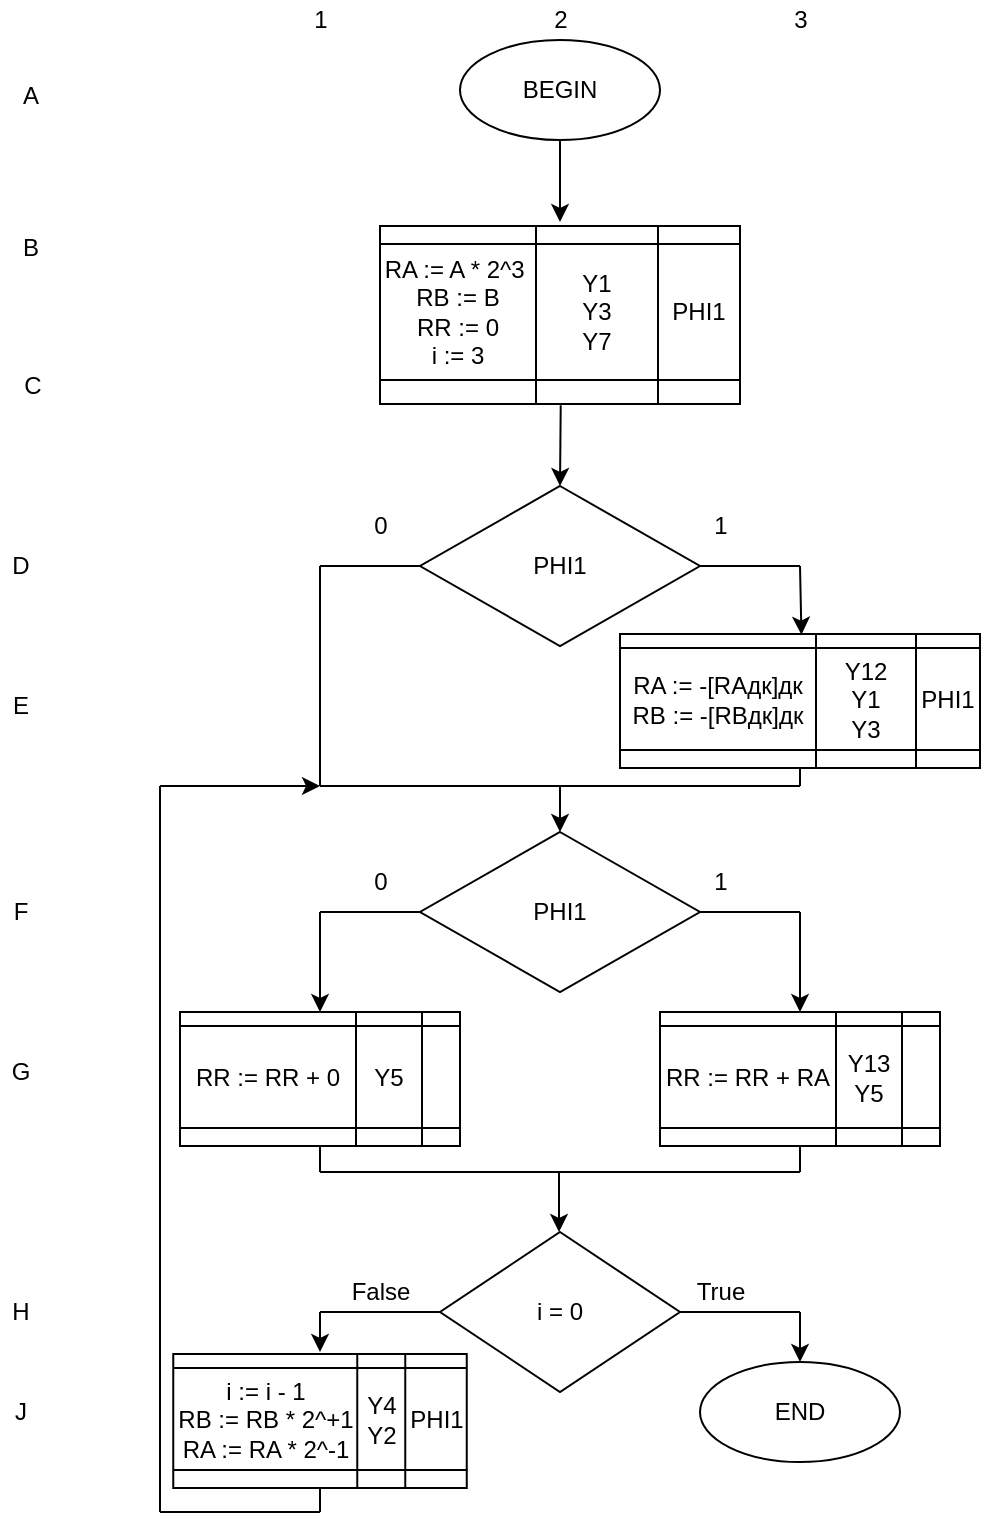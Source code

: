 <mxfile version="16.5.6" type="github">
  <diagram id="ez6Pmv2kusKLnf8vKSny" name="Page-1">
    <mxGraphModel dx="1234" dy="868" grid="0" gridSize="10" guides="1" tooltips="1" connect="1" arrows="1" fold="1" page="0" pageScale="1" pageWidth="827" pageHeight="1169" math="0" shadow="0">
      <root>
        <mxCell id="0" />
        <mxCell id="1" parent="0" />
        <mxCell id="bsMHO7k-jK4RVr3ezQjx-1" value="BEGIN" style="ellipse;whiteSpace=wrap;html=1;" parent="1" vertex="1">
          <mxGeometry x="340" y="-146" width="100" height="50" as="geometry" />
        </mxCell>
        <mxCell id="bsMHO7k-jK4RVr3ezQjx-4" value="" style="endArrow=classic;html=1;rounded=0;" parent="1" source="bsMHO7k-jK4RVr3ezQjx-1" edge="1">
          <mxGeometry width="50" height="50" relative="1" as="geometry">
            <mxPoint x="400" y="124" as="sourcePoint" />
            <mxPoint x="390" y="-55" as="targetPoint" />
          </mxGeometry>
        </mxCell>
        <mxCell id="bsMHO7k-jK4RVr3ezQjx-8" value="" style="endArrow=none;html=1;rounded=0;entryX=1;entryY=0.5;entryDx=0;entryDy=0;" parent="1" target="bsMHO7k-jK4RVr3ezQjx-62" edge="1">
          <mxGeometry width="50" height="50" relative="1" as="geometry">
            <mxPoint x="510" y="117" as="sourcePoint" />
            <mxPoint x="440" y="-33" as="targetPoint" />
          </mxGeometry>
        </mxCell>
        <mxCell id="bsMHO7k-jK4RVr3ezQjx-9" value="" style="endArrow=none;html=1;rounded=0;exitX=0;exitY=0.5;exitDx=0;exitDy=0;" parent="1" source="bsMHO7k-jK4RVr3ezQjx-62" edge="1">
          <mxGeometry width="50" height="50" relative="1" as="geometry">
            <mxPoint x="390" y="17" as="sourcePoint" />
            <mxPoint x="270" y="117" as="targetPoint" />
          </mxGeometry>
        </mxCell>
        <mxCell id="bsMHO7k-jK4RVr3ezQjx-14" value="" style="endArrow=none;html=1;rounded=0;" parent="1" edge="1">
          <mxGeometry width="50" height="50" relative="1" as="geometry">
            <mxPoint x="270" y="227" as="sourcePoint" />
            <mxPoint x="390" y="227" as="targetPoint" />
          </mxGeometry>
        </mxCell>
        <mxCell id="bsMHO7k-jK4RVr3ezQjx-15" value="" style="endArrow=classic;html=1;rounded=0;entryX=0.5;entryY=0;entryDx=0;entryDy=0;" parent="1" target="bsMHO7k-jK4RVr3ezQjx-21" edge="1">
          <mxGeometry width="50" height="50" relative="1" as="geometry">
            <mxPoint x="390" y="227" as="sourcePoint" />
            <mxPoint x="390" y="247" as="targetPoint" />
          </mxGeometry>
        </mxCell>
        <mxCell id="bsMHO7k-jK4RVr3ezQjx-16" value="" style="endArrow=none;html=1;rounded=0;entryX=0.5;entryY=1;entryDx=0;entryDy=0;" parent="1" edge="1">
          <mxGeometry width="50" height="50" relative="1" as="geometry">
            <mxPoint x="510" y="227" as="sourcePoint" />
            <mxPoint x="510" y="217" as="targetPoint" />
          </mxGeometry>
        </mxCell>
        <mxCell id="bsMHO7k-jK4RVr3ezQjx-17" value="" style="endArrow=none;html=1;rounded=0;" parent="1" edge="1">
          <mxGeometry width="50" height="50" relative="1" as="geometry">
            <mxPoint x="390" y="227" as="sourcePoint" />
            <mxPoint x="510" y="227" as="targetPoint" />
          </mxGeometry>
        </mxCell>
        <mxCell id="bsMHO7k-jK4RVr3ezQjx-18" value="0" style="text;html=1;align=center;verticalAlign=middle;resizable=0;points=[];autosize=1;strokeColor=none;fillColor=none;" parent="1" vertex="1">
          <mxGeometry x="290" y="87" width="20" height="20" as="geometry" />
        </mxCell>
        <mxCell id="bsMHO7k-jK4RVr3ezQjx-19" value="1" style="text;html=1;align=center;verticalAlign=middle;resizable=0;points=[];autosize=1;strokeColor=none;fillColor=none;strokeWidth=1;" parent="1" vertex="1">
          <mxGeometry x="460" y="87" width="20" height="20" as="geometry" />
        </mxCell>
        <mxCell id="bsMHO7k-jK4RVr3ezQjx-21" value="PHI1" style="rhombus;whiteSpace=wrap;html=1;strokeWidth=1;" parent="1" vertex="1">
          <mxGeometry x="320" y="250" width="140" height="80" as="geometry" />
        </mxCell>
        <mxCell id="bsMHO7k-jK4RVr3ezQjx-24" value="" style="endArrow=none;html=1;rounded=0;exitX=1;exitY=0.5;exitDx=0;exitDy=0;" parent="1" source="bsMHO7k-jK4RVr3ezQjx-21" edge="1">
          <mxGeometry width="50" height="50" relative="1" as="geometry">
            <mxPoint x="400" y="245" as="sourcePoint" />
            <mxPoint x="510" y="290" as="targetPoint" />
          </mxGeometry>
        </mxCell>
        <mxCell id="bsMHO7k-jK4RVr3ezQjx-25" value="" style="endArrow=none;html=1;rounded=0;exitX=0;exitY=0.5;exitDx=0;exitDy=0;" parent="1" source="bsMHO7k-jK4RVr3ezQjx-21" edge="1">
          <mxGeometry width="50" height="50" relative="1" as="geometry">
            <mxPoint x="400" y="245" as="sourcePoint" />
            <mxPoint x="270" y="290" as="targetPoint" />
          </mxGeometry>
        </mxCell>
        <mxCell id="bsMHO7k-jK4RVr3ezQjx-26" value="1" style="text;html=1;align=center;verticalAlign=middle;resizable=0;points=[];autosize=1;strokeColor=none;fillColor=none;strokeWidth=1;" parent="1" vertex="1">
          <mxGeometry x="460" y="265" width="20" height="20" as="geometry" />
        </mxCell>
        <mxCell id="bsMHO7k-jK4RVr3ezQjx-27" value="0" style="text;html=1;align=center;verticalAlign=middle;resizable=0;points=[];autosize=1;strokeColor=none;fillColor=none;" parent="1" vertex="1">
          <mxGeometry x="290" y="265" width="20" height="20" as="geometry" />
        </mxCell>
        <mxCell id="bsMHO7k-jK4RVr3ezQjx-29" value="" style="endArrow=classic;html=1;rounded=0;entryX=0.5;entryY=0;entryDx=0;entryDy=0;" parent="1" edge="1">
          <mxGeometry width="50" height="50" relative="1" as="geometry">
            <mxPoint x="510" y="290" as="sourcePoint" />
            <mxPoint x="510" y="340" as="targetPoint" />
          </mxGeometry>
        </mxCell>
        <mxCell id="bsMHO7k-jK4RVr3ezQjx-32" value="" style="endArrow=classic;html=1;rounded=0;entryX=0.5;entryY=0;entryDx=0;entryDy=0;" parent="1" edge="1">
          <mxGeometry width="50" height="50" relative="1" as="geometry">
            <mxPoint x="270" y="290" as="sourcePoint" />
            <mxPoint x="270" y="340" as="targetPoint" />
          </mxGeometry>
        </mxCell>
        <mxCell id="bsMHO7k-jK4RVr3ezQjx-33" value="" style="endArrow=none;html=1;rounded=0;exitX=0.5;exitY=1;exitDx=0;exitDy=0;" parent="1" edge="1">
          <mxGeometry width="50" height="50" relative="1" as="geometry">
            <mxPoint x="270" y="400" as="sourcePoint" />
            <mxPoint x="270" y="420" as="targetPoint" />
          </mxGeometry>
        </mxCell>
        <mxCell id="bsMHO7k-jK4RVr3ezQjx-34" value="" style="endArrow=none;html=1;rounded=0;exitX=0.5;exitY=1;exitDx=0;exitDy=0;" parent="1" edge="1">
          <mxGeometry width="50" height="50" relative="1" as="geometry">
            <mxPoint x="510" y="400" as="sourcePoint" />
            <mxPoint x="510" y="420" as="targetPoint" />
          </mxGeometry>
        </mxCell>
        <mxCell id="bsMHO7k-jK4RVr3ezQjx-35" value="" style="endArrow=none;html=1;rounded=0;" parent="1" edge="1">
          <mxGeometry width="50" height="50" relative="1" as="geometry">
            <mxPoint x="270" y="420" as="sourcePoint" />
            <mxPoint x="390" y="420" as="targetPoint" />
          </mxGeometry>
        </mxCell>
        <mxCell id="bsMHO7k-jK4RVr3ezQjx-36" value="" style="endArrow=none;html=1;rounded=0;" parent="1" edge="1">
          <mxGeometry width="50" height="50" relative="1" as="geometry">
            <mxPoint x="390" y="420" as="sourcePoint" />
            <mxPoint x="510" y="420" as="targetPoint" />
          </mxGeometry>
        </mxCell>
        <mxCell id="bsMHO7k-jK4RVr3ezQjx-37" value="" style="endArrow=classic;html=1;rounded=0;" parent="1" edge="1">
          <mxGeometry width="50" height="50" relative="1" as="geometry">
            <mxPoint x="389.5" y="420" as="sourcePoint" />
            <mxPoint x="389.5" y="450" as="targetPoint" />
          </mxGeometry>
        </mxCell>
        <mxCell id="bsMHO7k-jK4RVr3ezQjx-38" value="i = 0" style="rhombus;whiteSpace=wrap;html=1;strokeWidth=1;" parent="1" vertex="1">
          <mxGeometry x="330" y="450" width="120" height="80" as="geometry" />
        </mxCell>
        <mxCell id="bsMHO7k-jK4RVr3ezQjx-39" value="" style="endArrow=none;html=1;rounded=0;entryX=1;entryY=0.5;entryDx=0;entryDy=0;" parent="1" target="bsMHO7k-jK4RVr3ezQjx-38" edge="1">
          <mxGeometry width="50" height="50" relative="1" as="geometry">
            <mxPoint x="510" y="490" as="sourcePoint" />
            <mxPoint x="280" y="530" as="targetPoint" />
          </mxGeometry>
        </mxCell>
        <mxCell id="bsMHO7k-jK4RVr3ezQjx-40" value="" style="endArrow=none;html=1;rounded=0;entryX=0;entryY=0.5;entryDx=0;entryDy=0;" parent="1" target="bsMHO7k-jK4RVr3ezQjx-38" edge="1">
          <mxGeometry width="50" height="50" relative="1" as="geometry">
            <mxPoint x="270" y="490" as="sourcePoint" />
            <mxPoint x="440" y="500" as="targetPoint" />
          </mxGeometry>
        </mxCell>
        <mxCell id="bsMHO7k-jK4RVr3ezQjx-41" value="True" style="text;html=1;align=center;verticalAlign=middle;resizable=0;points=[];autosize=1;strokeColor=none;fillColor=none;" parent="1" vertex="1">
          <mxGeometry x="450" y="470" width="40" height="20" as="geometry" />
        </mxCell>
        <mxCell id="bsMHO7k-jK4RVr3ezQjx-42" value="False" style="text;html=1;align=center;verticalAlign=middle;resizable=0;points=[];autosize=1;strokeColor=none;fillColor=none;" parent="1" vertex="1">
          <mxGeometry x="280" y="470" width="40" height="20" as="geometry" />
        </mxCell>
        <mxCell id="bsMHO7k-jK4RVr3ezQjx-43" value="" style="endArrow=classic;html=1;rounded=0;" parent="1" target="bsMHO7k-jK4RVr3ezQjx-44" edge="1">
          <mxGeometry width="50" height="50" relative="1" as="geometry">
            <mxPoint x="510" y="490" as="sourcePoint" />
            <mxPoint x="490" y="550" as="targetPoint" />
          </mxGeometry>
        </mxCell>
        <mxCell id="bsMHO7k-jK4RVr3ezQjx-44" value="END" style="ellipse;whiteSpace=wrap;html=1;strokeWidth=1;" parent="1" vertex="1">
          <mxGeometry x="460" y="515" width="100" height="50" as="geometry" />
        </mxCell>
        <mxCell id="bsMHO7k-jK4RVr3ezQjx-47" value="" style="endArrow=classic;html=1;rounded=0;entryX=0.5;entryY=0;entryDx=0;entryDy=0;" parent="1" edge="1">
          <mxGeometry width="50" height="50" relative="1" as="geometry">
            <mxPoint x="270" y="490" as="sourcePoint" />
            <mxPoint x="270" y="510" as="targetPoint" />
          </mxGeometry>
        </mxCell>
        <mxCell id="bsMHO7k-jK4RVr3ezQjx-48" value="" style="endArrow=none;html=1;rounded=0;exitX=0.5;exitY=1;exitDx=0;exitDy=0;" parent="1" edge="1">
          <mxGeometry width="50" height="50" relative="1" as="geometry">
            <mxPoint x="270" y="570" as="sourcePoint" />
            <mxPoint x="270" y="590" as="targetPoint" />
          </mxGeometry>
        </mxCell>
        <mxCell id="bsMHO7k-jK4RVr3ezQjx-49" value="" style="endArrow=none;html=1;rounded=0;" parent="1" edge="1">
          <mxGeometry width="50" height="50" relative="1" as="geometry">
            <mxPoint x="270" y="590" as="sourcePoint" />
            <mxPoint x="190" y="590" as="targetPoint" />
          </mxGeometry>
        </mxCell>
        <mxCell id="bsMHO7k-jK4RVr3ezQjx-50" value="" style="endArrow=none;html=1;rounded=0;" parent="1" edge="1">
          <mxGeometry width="50" height="50" relative="1" as="geometry">
            <mxPoint x="190" y="590" as="sourcePoint" />
            <mxPoint x="190" y="227" as="targetPoint" />
          </mxGeometry>
        </mxCell>
        <mxCell id="bsMHO7k-jK4RVr3ezQjx-51" value="" style="endArrow=classic;html=1;rounded=0;" parent="1" edge="1">
          <mxGeometry width="50" height="50" relative="1" as="geometry">
            <mxPoint x="190" y="227" as="sourcePoint" />
            <mxPoint x="270" y="227" as="targetPoint" />
          </mxGeometry>
        </mxCell>
        <mxCell id="bsMHO7k-jK4RVr3ezQjx-52" value="1" style="text;html=1;align=center;verticalAlign=middle;resizable=0;points=[];autosize=1;strokeColor=none;fillColor=none;" parent="1" vertex="1">
          <mxGeometry x="260" y="-166" width="20" height="20" as="geometry" />
        </mxCell>
        <mxCell id="bsMHO7k-jK4RVr3ezQjx-53" value="2" style="text;html=1;align=center;verticalAlign=middle;resizable=0;points=[];autosize=1;strokeColor=none;fillColor=none;" parent="1" vertex="1">
          <mxGeometry x="380" y="-166" width="20" height="20" as="geometry" />
        </mxCell>
        <mxCell id="bsMHO7k-jK4RVr3ezQjx-54" value="3" style="text;html=1;align=center;verticalAlign=middle;resizable=0;points=[];autosize=1;strokeColor=none;fillColor=none;" parent="1" vertex="1">
          <mxGeometry x="500" y="-166" width="20" height="20" as="geometry" />
        </mxCell>
        <mxCell id="bsMHO7k-jK4RVr3ezQjx-55" value="A" style="text;html=1;align=center;verticalAlign=middle;resizable=0;points=[];autosize=1;strokeColor=none;fillColor=none;" parent="1" vertex="1">
          <mxGeometry x="115" y="-128" width="20" height="20" as="geometry" />
        </mxCell>
        <mxCell id="bsMHO7k-jK4RVr3ezQjx-56" value="B" style="text;html=1;align=center;verticalAlign=middle;resizable=0;points=[];autosize=1;strokeColor=none;fillColor=none;" parent="1" vertex="1">
          <mxGeometry x="115" y="-52" width="20" height="20" as="geometry" />
        </mxCell>
        <mxCell id="bsMHO7k-jK4RVr3ezQjx-62" value="PHI1" style="rhombus;whiteSpace=wrap;html=1;strokeWidth=1;" parent="1" vertex="1">
          <mxGeometry x="320" y="77" width="140" height="80" as="geometry" />
        </mxCell>
        <mxCell id="bsMHO7k-jK4RVr3ezQjx-64" value="" style="endArrow=none;html=1;rounded=0;" parent="1" edge="1">
          <mxGeometry width="50" height="50" relative="1" as="geometry">
            <mxPoint x="270" y="117" as="sourcePoint" />
            <mxPoint x="270" y="227" as="targetPoint" />
          </mxGeometry>
        </mxCell>
        <mxCell id="bsMHO7k-jK4RVr3ezQjx-65" value="" style="endArrow=classic;html=1;rounded=0;entryX=0.504;entryY=0.048;entryDx=0;entryDy=0;entryPerimeter=0;" parent="1" target="Ww31mLnuFzs7qHQlqa_S-16" edge="1">
          <mxGeometry width="50" height="50" relative="1" as="geometry">
            <mxPoint x="510" y="117" as="sourcePoint" />
            <mxPoint x="510" y="157" as="targetPoint" />
          </mxGeometry>
        </mxCell>
        <mxCell id="bsMHO7k-jK4RVr3ezQjx-66" value="" style="endArrow=classic;html=1;rounded=0;entryX=0.5;entryY=0;entryDx=0;entryDy=0;exitX=0.502;exitY=1.056;exitDx=0;exitDy=0;exitPerimeter=0;" parent="1" source="Ww31mLnuFzs7qHQlqa_S-11" target="bsMHO7k-jK4RVr3ezQjx-62" edge="1">
          <mxGeometry width="50" height="50" relative="1" as="geometry">
            <mxPoint x="390" y="57" as="sourcePoint" />
            <mxPoint x="390" y="101" as="targetPoint" />
          </mxGeometry>
        </mxCell>
        <mxCell id="bsMHO7k-jK4RVr3ezQjx-67" value="D" style="text;html=1;align=center;verticalAlign=middle;resizable=0;points=[];autosize=1;strokeColor=none;fillColor=none;" parent="1" vertex="1">
          <mxGeometry x="110" y="107" width="20" height="20" as="geometry" />
        </mxCell>
        <mxCell id="bsMHO7k-jK4RVr3ezQjx-68" value="E" style="text;html=1;align=center;verticalAlign=middle;resizable=0;points=[];autosize=1;strokeColor=none;fillColor=none;" parent="1" vertex="1">
          <mxGeometry x="110" y="177" width="20" height="20" as="geometry" />
        </mxCell>
        <mxCell id="bsMHO7k-jK4RVr3ezQjx-69" value="F" style="text;html=1;align=center;verticalAlign=middle;resizable=0;points=[];autosize=1;strokeColor=none;fillColor=none;" parent="1" vertex="1">
          <mxGeometry x="110" y="280" width="20" height="20" as="geometry" />
        </mxCell>
        <mxCell id="bsMHO7k-jK4RVr3ezQjx-70" value="G" style="text;html=1;align=center;verticalAlign=middle;resizable=0;points=[];autosize=1;strokeColor=none;fillColor=none;" parent="1" vertex="1">
          <mxGeometry x="110" y="360" width="20" height="20" as="geometry" />
        </mxCell>
        <mxCell id="bsMHO7k-jK4RVr3ezQjx-71" value="H" style="text;html=1;align=center;verticalAlign=middle;resizable=0;points=[];autosize=1;strokeColor=none;fillColor=none;" parent="1" vertex="1">
          <mxGeometry x="110" y="480" width="20" height="20" as="geometry" />
        </mxCell>
        <mxCell id="bsMHO7k-jK4RVr3ezQjx-72" value="J" style="text;html=1;align=center;verticalAlign=middle;resizable=0;points=[];autosize=1;strokeColor=none;fillColor=none;" parent="1" vertex="1">
          <mxGeometry x="110" y="530" width="20" height="20" as="geometry" />
        </mxCell>
        <mxCell id="0i_KQLf-vOwQ2QUWjy_H-2" value="C" style="text;html=1;align=center;verticalAlign=middle;resizable=0;points=[];autosize=1;strokeColor=none;fillColor=none;" parent="1" vertex="1">
          <mxGeometry x="116" y="18" width="19" height="18" as="geometry" />
        </mxCell>
        <mxCell id="Ww31mLnuFzs7qHQlqa_S-2" value="" style="shape=table;html=1;whiteSpace=wrap;startSize=0;container=1;collapsible=0;childLayout=tableLayout;" parent="1" vertex="1">
          <mxGeometry x="300" y="-53" width="180" height="89" as="geometry" />
        </mxCell>
        <mxCell id="Ww31mLnuFzs7qHQlqa_S-3" value="" style="shape=tableRow;horizontal=0;startSize=0;swimlaneHead=0;swimlaneBody=0;top=0;left=0;bottom=0;right=0;collapsible=0;dropTarget=0;fillColor=none;points=[[0,0.5],[1,0.5]];portConstraint=eastwest;" parent="Ww31mLnuFzs7qHQlqa_S-2" vertex="1">
          <mxGeometry width="180" height="9" as="geometry" />
        </mxCell>
        <mxCell id="Ww31mLnuFzs7qHQlqa_S-4" value="" style="shape=partialRectangle;html=1;whiteSpace=wrap;connectable=0;fillColor=none;top=0;left=0;bottom=0;right=0;overflow=hidden;" parent="Ww31mLnuFzs7qHQlqa_S-3" vertex="1">
          <mxGeometry width="78" height="9" as="geometry">
            <mxRectangle width="78" height="9" as="alternateBounds" />
          </mxGeometry>
        </mxCell>
        <mxCell id="Ww31mLnuFzs7qHQlqa_S-5" value="" style="shape=partialRectangle;html=1;whiteSpace=wrap;connectable=0;fillColor=none;top=0;left=0;bottom=0;right=0;overflow=hidden;" parent="Ww31mLnuFzs7qHQlqa_S-3" vertex="1">
          <mxGeometry x="78" width="61" height="9" as="geometry">
            <mxRectangle width="61" height="9" as="alternateBounds" />
          </mxGeometry>
        </mxCell>
        <mxCell id="Ww31mLnuFzs7qHQlqa_S-6" value="" style="shape=partialRectangle;html=1;whiteSpace=wrap;connectable=0;fillColor=none;top=0;left=0;bottom=0;right=0;overflow=hidden;" parent="Ww31mLnuFzs7qHQlqa_S-3" vertex="1">
          <mxGeometry x="139" width="41" height="9" as="geometry">
            <mxRectangle width="41" height="9" as="alternateBounds" />
          </mxGeometry>
        </mxCell>
        <mxCell id="Ww31mLnuFzs7qHQlqa_S-7" value="" style="shape=tableRow;horizontal=0;startSize=0;swimlaneHead=0;swimlaneBody=0;top=0;left=0;bottom=0;right=0;collapsible=0;dropTarget=0;fillColor=none;points=[[0,0.5],[1,0.5]];portConstraint=eastwest;" parent="Ww31mLnuFzs7qHQlqa_S-2" vertex="1">
          <mxGeometry y="9" width="180" height="68" as="geometry" />
        </mxCell>
        <mxCell id="Ww31mLnuFzs7qHQlqa_S-8" value="&lt;span&gt;RA := A * 2^3&amp;nbsp;&lt;/span&gt;&lt;br&gt;&lt;span&gt;RB := B&lt;br&gt;RR := 0&lt;br&gt;i := 3&lt;br&gt;&lt;/span&gt;" style="shape=partialRectangle;html=1;whiteSpace=wrap;connectable=0;fillColor=none;top=0;left=0;bottom=0;right=0;overflow=hidden;" parent="Ww31mLnuFzs7qHQlqa_S-7" vertex="1">
          <mxGeometry width="78" height="68" as="geometry">
            <mxRectangle width="78" height="68" as="alternateBounds" />
          </mxGeometry>
        </mxCell>
        <mxCell id="Ww31mLnuFzs7qHQlqa_S-9" value="Y1&lt;br&gt;Y3&lt;br&gt;Y7" style="shape=partialRectangle;html=1;whiteSpace=wrap;connectable=0;fillColor=none;top=0;left=0;bottom=0;right=0;overflow=hidden;" parent="Ww31mLnuFzs7qHQlqa_S-7" vertex="1">
          <mxGeometry x="78" width="61" height="68" as="geometry">
            <mxRectangle width="61" height="68" as="alternateBounds" />
          </mxGeometry>
        </mxCell>
        <mxCell id="Ww31mLnuFzs7qHQlqa_S-10" value="PHI1" style="shape=partialRectangle;html=1;whiteSpace=wrap;connectable=0;fillColor=none;top=0;left=0;bottom=0;right=0;overflow=hidden;" parent="Ww31mLnuFzs7qHQlqa_S-7" vertex="1">
          <mxGeometry x="139" width="41" height="68" as="geometry">
            <mxRectangle width="41" height="68" as="alternateBounds" />
          </mxGeometry>
        </mxCell>
        <mxCell id="Ww31mLnuFzs7qHQlqa_S-11" value="" style="shape=tableRow;horizontal=0;startSize=0;swimlaneHead=0;swimlaneBody=0;top=0;left=0;bottom=0;right=0;collapsible=0;dropTarget=0;fillColor=none;points=[[0,0.5],[1,0.5]];portConstraint=eastwest;" parent="Ww31mLnuFzs7qHQlqa_S-2" vertex="1">
          <mxGeometry y="77" width="180" height="12" as="geometry" />
        </mxCell>
        <mxCell id="Ww31mLnuFzs7qHQlqa_S-12" value="" style="shape=partialRectangle;html=1;whiteSpace=wrap;connectable=0;fillColor=none;top=0;left=0;bottom=0;right=0;overflow=hidden;" parent="Ww31mLnuFzs7qHQlqa_S-11" vertex="1">
          <mxGeometry width="78" height="12" as="geometry">
            <mxRectangle width="78" height="12" as="alternateBounds" />
          </mxGeometry>
        </mxCell>
        <mxCell id="Ww31mLnuFzs7qHQlqa_S-13" value="" style="shape=partialRectangle;html=1;whiteSpace=wrap;connectable=0;fillColor=none;top=0;left=0;bottom=0;right=0;overflow=hidden;" parent="Ww31mLnuFzs7qHQlqa_S-11" vertex="1">
          <mxGeometry x="78" width="61" height="12" as="geometry">
            <mxRectangle width="61" height="12" as="alternateBounds" />
          </mxGeometry>
        </mxCell>
        <mxCell id="Ww31mLnuFzs7qHQlqa_S-14" value="" style="shape=partialRectangle;html=1;whiteSpace=wrap;connectable=0;fillColor=none;top=0;left=0;bottom=0;right=0;overflow=hidden;pointerEvents=1;" parent="Ww31mLnuFzs7qHQlqa_S-11" vertex="1">
          <mxGeometry x="139" width="41" height="12" as="geometry">
            <mxRectangle width="41" height="12" as="alternateBounds" />
          </mxGeometry>
        </mxCell>
        <mxCell id="Ww31mLnuFzs7qHQlqa_S-15" value="" style="shape=table;html=1;whiteSpace=wrap;startSize=0;container=1;collapsible=0;childLayout=tableLayout;" parent="1" vertex="1">
          <mxGeometry x="420" y="151" width="180" height="67" as="geometry" />
        </mxCell>
        <mxCell id="Ww31mLnuFzs7qHQlqa_S-16" value="" style="shape=tableRow;horizontal=0;startSize=0;swimlaneHead=0;swimlaneBody=0;top=0;left=0;bottom=0;right=0;collapsible=0;dropTarget=0;fillColor=none;points=[[0,0.5],[1,0.5]];portConstraint=eastwest;" parent="Ww31mLnuFzs7qHQlqa_S-15" vertex="1">
          <mxGeometry width="180" height="7" as="geometry" />
        </mxCell>
        <mxCell id="Ww31mLnuFzs7qHQlqa_S-17" value="" style="shape=partialRectangle;html=1;whiteSpace=wrap;connectable=0;fillColor=none;top=0;left=0;bottom=0;right=0;overflow=hidden;" parent="Ww31mLnuFzs7qHQlqa_S-16" vertex="1">
          <mxGeometry width="98" height="7" as="geometry">
            <mxRectangle width="98" height="7" as="alternateBounds" />
          </mxGeometry>
        </mxCell>
        <mxCell id="Ww31mLnuFzs7qHQlqa_S-18" value="" style="shape=partialRectangle;html=1;whiteSpace=wrap;connectable=0;fillColor=none;top=0;left=0;bottom=0;right=0;overflow=hidden;" parent="Ww31mLnuFzs7qHQlqa_S-16" vertex="1">
          <mxGeometry x="98" width="50" height="7" as="geometry">
            <mxRectangle width="50" height="7" as="alternateBounds" />
          </mxGeometry>
        </mxCell>
        <mxCell id="Ww31mLnuFzs7qHQlqa_S-19" value="" style="shape=partialRectangle;html=1;whiteSpace=wrap;connectable=0;fillColor=none;top=0;left=0;bottom=0;right=0;overflow=hidden;" parent="Ww31mLnuFzs7qHQlqa_S-16" vertex="1">
          <mxGeometry x="148" width="32" height="7" as="geometry">
            <mxRectangle width="32" height="7" as="alternateBounds" />
          </mxGeometry>
        </mxCell>
        <mxCell id="Ww31mLnuFzs7qHQlqa_S-20" value="" style="shape=tableRow;horizontal=0;startSize=0;swimlaneHead=0;swimlaneBody=0;top=0;left=0;bottom=0;right=0;collapsible=0;dropTarget=0;fillColor=none;points=[[0,0.5],[1,0.5]];portConstraint=eastwest;" parent="Ww31mLnuFzs7qHQlqa_S-15" vertex="1">
          <mxGeometry y="7" width="180" height="51" as="geometry" />
        </mxCell>
        <mxCell id="Ww31mLnuFzs7qHQlqa_S-21" value="RA := -[RAдк]дк&lt;br&gt;RB := -[RBдк]дк&lt;span&gt;&lt;br&gt;&lt;/span&gt;" style="shape=partialRectangle;html=1;whiteSpace=wrap;connectable=0;fillColor=none;top=0;left=0;bottom=0;right=0;overflow=hidden;" parent="Ww31mLnuFzs7qHQlqa_S-20" vertex="1">
          <mxGeometry width="98" height="51" as="geometry">
            <mxRectangle width="98" height="51" as="alternateBounds" />
          </mxGeometry>
        </mxCell>
        <mxCell id="Ww31mLnuFzs7qHQlqa_S-22" value="Y12&lt;br&gt;Y1&lt;br&gt;Y3" style="shape=partialRectangle;html=1;whiteSpace=wrap;connectable=0;fillColor=none;top=0;left=0;bottom=0;right=0;overflow=hidden;" parent="Ww31mLnuFzs7qHQlqa_S-20" vertex="1">
          <mxGeometry x="98" width="50" height="51" as="geometry">
            <mxRectangle width="50" height="51" as="alternateBounds" />
          </mxGeometry>
        </mxCell>
        <mxCell id="Ww31mLnuFzs7qHQlqa_S-23" value="PHI1" style="shape=partialRectangle;html=1;whiteSpace=wrap;connectable=0;fillColor=none;top=0;left=0;bottom=0;right=0;overflow=hidden;" parent="Ww31mLnuFzs7qHQlqa_S-20" vertex="1">
          <mxGeometry x="148" width="32" height="51" as="geometry">
            <mxRectangle width="32" height="51" as="alternateBounds" />
          </mxGeometry>
        </mxCell>
        <mxCell id="Ww31mLnuFzs7qHQlqa_S-24" value="" style="shape=tableRow;horizontal=0;startSize=0;swimlaneHead=0;swimlaneBody=0;top=0;left=0;bottom=0;right=0;collapsible=0;dropTarget=0;fillColor=none;points=[[0,0.5],[1,0.5]];portConstraint=eastwest;" parent="Ww31mLnuFzs7qHQlqa_S-15" vertex="1">
          <mxGeometry y="58" width="180" height="9" as="geometry" />
        </mxCell>
        <mxCell id="Ww31mLnuFzs7qHQlqa_S-25" value="" style="shape=partialRectangle;html=1;whiteSpace=wrap;connectable=0;fillColor=none;top=0;left=0;bottom=0;right=0;overflow=hidden;" parent="Ww31mLnuFzs7qHQlqa_S-24" vertex="1">
          <mxGeometry width="98" height="9" as="geometry">
            <mxRectangle width="98" height="9" as="alternateBounds" />
          </mxGeometry>
        </mxCell>
        <mxCell id="Ww31mLnuFzs7qHQlqa_S-26" value="" style="shape=partialRectangle;html=1;whiteSpace=wrap;connectable=0;fillColor=none;top=0;left=0;bottom=0;right=0;overflow=hidden;" parent="Ww31mLnuFzs7qHQlqa_S-24" vertex="1">
          <mxGeometry x="98" width="50" height="9" as="geometry">
            <mxRectangle width="50" height="9" as="alternateBounds" />
          </mxGeometry>
        </mxCell>
        <mxCell id="Ww31mLnuFzs7qHQlqa_S-27" value="" style="shape=partialRectangle;html=1;whiteSpace=wrap;connectable=0;fillColor=none;top=0;left=0;bottom=0;right=0;overflow=hidden;pointerEvents=1;" parent="Ww31mLnuFzs7qHQlqa_S-24" vertex="1">
          <mxGeometry x="148" width="32" height="9" as="geometry">
            <mxRectangle width="32" height="9" as="alternateBounds" />
          </mxGeometry>
        </mxCell>
        <mxCell id="Ww31mLnuFzs7qHQlqa_S-28" value="" style="shape=table;html=1;whiteSpace=wrap;startSize=0;container=1;collapsible=0;childLayout=tableLayout;" parent="1" vertex="1">
          <mxGeometry x="440" y="340" width="140" height="67" as="geometry" />
        </mxCell>
        <mxCell id="Ww31mLnuFzs7qHQlqa_S-29" value="" style="shape=tableRow;horizontal=0;startSize=0;swimlaneHead=0;swimlaneBody=0;top=0;left=0;bottom=0;right=0;collapsible=0;dropTarget=0;fillColor=none;points=[[0,0.5],[1,0.5]];portConstraint=eastwest;" parent="Ww31mLnuFzs7qHQlqa_S-28" vertex="1">
          <mxGeometry width="140" height="7" as="geometry" />
        </mxCell>
        <mxCell id="Ww31mLnuFzs7qHQlqa_S-30" value="" style="shape=partialRectangle;html=1;whiteSpace=wrap;connectable=0;fillColor=none;top=0;left=0;bottom=0;right=0;overflow=hidden;" parent="Ww31mLnuFzs7qHQlqa_S-29" vertex="1">
          <mxGeometry width="88" height="7" as="geometry">
            <mxRectangle width="88" height="7" as="alternateBounds" />
          </mxGeometry>
        </mxCell>
        <mxCell id="Ww31mLnuFzs7qHQlqa_S-31" value="" style="shape=partialRectangle;html=1;whiteSpace=wrap;connectable=0;fillColor=none;top=0;left=0;bottom=0;right=0;overflow=hidden;" parent="Ww31mLnuFzs7qHQlqa_S-29" vertex="1">
          <mxGeometry x="88" width="33" height="7" as="geometry">
            <mxRectangle width="33" height="7" as="alternateBounds" />
          </mxGeometry>
        </mxCell>
        <mxCell id="Ww31mLnuFzs7qHQlqa_S-32" value="" style="shape=partialRectangle;html=1;whiteSpace=wrap;connectable=0;fillColor=none;top=0;left=0;bottom=0;right=0;overflow=hidden;" parent="Ww31mLnuFzs7qHQlqa_S-29" vertex="1">
          <mxGeometry x="121" width="19" height="7" as="geometry">
            <mxRectangle width="19" height="7" as="alternateBounds" />
          </mxGeometry>
        </mxCell>
        <mxCell id="Ww31mLnuFzs7qHQlqa_S-33" value="" style="shape=tableRow;horizontal=0;startSize=0;swimlaneHead=0;swimlaneBody=0;top=0;left=0;bottom=0;right=0;collapsible=0;dropTarget=0;fillColor=none;points=[[0,0.5],[1,0.5]];portConstraint=eastwest;" parent="Ww31mLnuFzs7qHQlqa_S-28" vertex="1">
          <mxGeometry y="7" width="140" height="51" as="geometry" />
        </mxCell>
        <mxCell id="Ww31mLnuFzs7qHQlqa_S-34" value="RR := RR + RA&lt;span&gt;&lt;br&gt;&lt;/span&gt;" style="shape=partialRectangle;html=1;whiteSpace=wrap;connectable=0;fillColor=none;top=0;left=0;bottom=0;right=0;overflow=hidden;" parent="Ww31mLnuFzs7qHQlqa_S-33" vertex="1">
          <mxGeometry width="88" height="51" as="geometry">
            <mxRectangle width="88" height="51" as="alternateBounds" />
          </mxGeometry>
        </mxCell>
        <mxCell id="Ww31mLnuFzs7qHQlqa_S-35" value="Y13&lt;br&gt;Y5" style="shape=partialRectangle;html=1;whiteSpace=wrap;connectable=0;fillColor=none;top=0;left=0;bottom=0;right=0;overflow=hidden;" parent="Ww31mLnuFzs7qHQlqa_S-33" vertex="1">
          <mxGeometry x="88" width="33" height="51" as="geometry">
            <mxRectangle width="33" height="51" as="alternateBounds" />
          </mxGeometry>
        </mxCell>
        <mxCell id="Ww31mLnuFzs7qHQlqa_S-36" value="" style="shape=partialRectangle;html=1;whiteSpace=wrap;connectable=0;fillColor=none;top=0;left=0;bottom=0;right=0;overflow=hidden;" parent="Ww31mLnuFzs7qHQlqa_S-33" vertex="1">
          <mxGeometry x="121" width="19" height="51" as="geometry">
            <mxRectangle width="19" height="51" as="alternateBounds" />
          </mxGeometry>
        </mxCell>
        <mxCell id="Ww31mLnuFzs7qHQlqa_S-37" value="" style="shape=tableRow;horizontal=0;startSize=0;swimlaneHead=0;swimlaneBody=0;top=0;left=0;bottom=0;right=0;collapsible=0;dropTarget=0;fillColor=none;points=[[0,0.5],[1,0.5]];portConstraint=eastwest;" parent="Ww31mLnuFzs7qHQlqa_S-28" vertex="1">
          <mxGeometry y="58" width="140" height="9" as="geometry" />
        </mxCell>
        <mxCell id="Ww31mLnuFzs7qHQlqa_S-38" value="" style="shape=partialRectangle;html=1;whiteSpace=wrap;connectable=0;fillColor=none;top=0;left=0;bottom=0;right=0;overflow=hidden;" parent="Ww31mLnuFzs7qHQlqa_S-37" vertex="1">
          <mxGeometry width="88" height="9" as="geometry">
            <mxRectangle width="88" height="9" as="alternateBounds" />
          </mxGeometry>
        </mxCell>
        <mxCell id="Ww31mLnuFzs7qHQlqa_S-39" value="" style="shape=partialRectangle;html=1;whiteSpace=wrap;connectable=0;fillColor=none;top=0;left=0;bottom=0;right=0;overflow=hidden;" parent="Ww31mLnuFzs7qHQlqa_S-37" vertex="1">
          <mxGeometry x="88" width="33" height="9" as="geometry">
            <mxRectangle width="33" height="9" as="alternateBounds" />
          </mxGeometry>
        </mxCell>
        <mxCell id="Ww31mLnuFzs7qHQlqa_S-40" value="" style="shape=partialRectangle;html=1;whiteSpace=wrap;connectable=0;fillColor=none;top=0;left=0;bottom=0;right=0;overflow=hidden;pointerEvents=1;" parent="Ww31mLnuFzs7qHQlqa_S-37" vertex="1">
          <mxGeometry x="121" width="19" height="9" as="geometry">
            <mxRectangle width="19" height="9" as="alternateBounds" />
          </mxGeometry>
        </mxCell>
        <mxCell id="OqcFMhrwLSE0nuiAkA_E-1" value="" style="shape=table;html=1;whiteSpace=wrap;startSize=0;container=1;collapsible=0;childLayout=tableLayout;" vertex="1" parent="1">
          <mxGeometry x="200" y="340" width="140" height="67" as="geometry" />
        </mxCell>
        <mxCell id="OqcFMhrwLSE0nuiAkA_E-2" value="" style="shape=tableRow;horizontal=0;startSize=0;swimlaneHead=0;swimlaneBody=0;top=0;left=0;bottom=0;right=0;collapsible=0;dropTarget=0;fillColor=none;points=[[0,0.5],[1,0.5]];portConstraint=eastwest;" vertex="1" parent="OqcFMhrwLSE0nuiAkA_E-1">
          <mxGeometry width="140" height="7" as="geometry" />
        </mxCell>
        <mxCell id="OqcFMhrwLSE0nuiAkA_E-3" value="" style="shape=partialRectangle;html=1;whiteSpace=wrap;connectable=0;fillColor=none;top=0;left=0;bottom=0;right=0;overflow=hidden;" vertex="1" parent="OqcFMhrwLSE0nuiAkA_E-2">
          <mxGeometry width="88" height="7" as="geometry">
            <mxRectangle width="88" height="7" as="alternateBounds" />
          </mxGeometry>
        </mxCell>
        <mxCell id="OqcFMhrwLSE0nuiAkA_E-4" value="" style="shape=partialRectangle;html=1;whiteSpace=wrap;connectable=0;fillColor=none;top=0;left=0;bottom=0;right=0;overflow=hidden;" vertex="1" parent="OqcFMhrwLSE0nuiAkA_E-2">
          <mxGeometry x="88" width="33" height="7" as="geometry">
            <mxRectangle width="33" height="7" as="alternateBounds" />
          </mxGeometry>
        </mxCell>
        <mxCell id="OqcFMhrwLSE0nuiAkA_E-5" value="" style="shape=partialRectangle;html=1;whiteSpace=wrap;connectable=0;fillColor=none;top=0;left=0;bottom=0;right=0;overflow=hidden;" vertex="1" parent="OqcFMhrwLSE0nuiAkA_E-2">
          <mxGeometry x="121" width="19" height="7" as="geometry">
            <mxRectangle width="19" height="7" as="alternateBounds" />
          </mxGeometry>
        </mxCell>
        <mxCell id="OqcFMhrwLSE0nuiAkA_E-6" value="" style="shape=tableRow;horizontal=0;startSize=0;swimlaneHead=0;swimlaneBody=0;top=0;left=0;bottom=0;right=0;collapsible=0;dropTarget=0;fillColor=none;points=[[0,0.5],[1,0.5]];portConstraint=eastwest;" vertex="1" parent="OqcFMhrwLSE0nuiAkA_E-1">
          <mxGeometry y="7" width="140" height="51" as="geometry" />
        </mxCell>
        <mxCell id="OqcFMhrwLSE0nuiAkA_E-7" value="RR := RR + 0&lt;span&gt;&lt;br&gt;&lt;/span&gt;" style="shape=partialRectangle;html=1;whiteSpace=wrap;connectable=0;fillColor=none;top=0;left=0;bottom=0;right=0;overflow=hidden;" vertex="1" parent="OqcFMhrwLSE0nuiAkA_E-6">
          <mxGeometry width="88" height="51" as="geometry">
            <mxRectangle width="88" height="51" as="alternateBounds" />
          </mxGeometry>
        </mxCell>
        <mxCell id="OqcFMhrwLSE0nuiAkA_E-8" value="Y5" style="shape=partialRectangle;html=1;whiteSpace=wrap;connectable=0;fillColor=none;top=0;left=0;bottom=0;right=0;overflow=hidden;" vertex="1" parent="OqcFMhrwLSE0nuiAkA_E-6">
          <mxGeometry x="88" width="33" height="51" as="geometry">
            <mxRectangle width="33" height="51" as="alternateBounds" />
          </mxGeometry>
        </mxCell>
        <mxCell id="OqcFMhrwLSE0nuiAkA_E-9" value="" style="shape=partialRectangle;html=1;whiteSpace=wrap;connectable=0;fillColor=none;top=0;left=0;bottom=0;right=0;overflow=hidden;" vertex="1" parent="OqcFMhrwLSE0nuiAkA_E-6">
          <mxGeometry x="121" width="19" height="51" as="geometry">
            <mxRectangle width="19" height="51" as="alternateBounds" />
          </mxGeometry>
        </mxCell>
        <mxCell id="OqcFMhrwLSE0nuiAkA_E-10" value="" style="shape=tableRow;horizontal=0;startSize=0;swimlaneHead=0;swimlaneBody=0;top=0;left=0;bottom=0;right=0;collapsible=0;dropTarget=0;fillColor=none;points=[[0,0.5],[1,0.5]];portConstraint=eastwest;" vertex="1" parent="OqcFMhrwLSE0nuiAkA_E-1">
          <mxGeometry y="58" width="140" height="9" as="geometry" />
        </mxCell>
        <mxCell id="OqcFMhrwLSE0nuiAkA_E-11" value="" style="shape=partialRectangle;html=1;whiteSpace=wrap;connectable=0;fillColor=none;top=0;left=0;bottom=0;right=0;overflow=hidden;" vertex="1" parent="OqcFMhrwLSE0nuiAkA_E-10">
          <mxGeometry width="88" height="9" as="geometry">
            <mxRectangle width="88" height="9" as="alternateBounds" />
          </mxGeometry>
        </mxCell>
        <mxCell id="OqcFMhrwLSE0nuiAkA_E-12" value="" style="shape=partialRectangle;html=1;whiteSpace=wrap;connectable=0;fillColor=none;top=0;left=0;bottom=0;right=0;overflow=hidden;" vertex="1" parent="OqcFMhrwLSE0nuiAkA_E-10">
          <mxGeometry x="88" width="33" height="9" as="geometry">
            <mxRectangle width="33" height="9" as="alternateBounds" />
          </mxGeometry>
        </mxCell>
        <mxCell id="OqcFMhrwLSE0nuiAkA_E-13" value="" style="shape=partialRectangle;html=1;whiteSpace=wrap;connectable=0;fillColor=none;top=0;left=0;bottom=0;right=0;overflow=hidden;pointerEvents=1;" vertex="1" parent="OqcFMhrwLSE0nuiAkA_E-10">
          <mxGeometry x="121" width="19" height="9" as="geometry">
            <mxRectangle width="19" height="9" as="alternateBounds" />
          </mxGeometry>
        </mxCell>
        <mxCell id="OqcFMhrwLSE0nuiAkA_E-14" value="" style="shape=table;html=1;whiteSpace=wrap;startSize=0;container=1;collapsible=0;childLayout=tableLayout;" vertex="1" parent="1">
          <mxGeometry x="196.63" y="511" width="146.75" height="67" as="geometry" />
        </mxCell>
        <mxCell id="OqcFMhrwLSE0nuiAkA_E-15" value="" style="shape=tableRow;horizontal=0;startSize=0;swimlaneHead=0;swimlaneBody=0;top=0;left=0;bottom=0;right=0;collapsible=0;dropTarget=0;fillColor=none;points=[[0,0.5],[1,0.5]];portConstraint=eastwest;" vertex="1" parent="OqcFMhrwLSE0nuiAkA_E-14">
          <mxGeometry width="146.75" height="7" as="geometry" />
        </mxCell>
        <mxCell id="OqcFMhrwLSE0nuiAkA_E-16" value="" style="shape=partialRectangle;html=1;whiteSpace=wrap;connectable=0;fillColor=none;top=0;left=0;bottom=0;right=0;overflow=hidden;" vertex="1" parent="OqcFMhrwLSE0nuiAkA_E-15">
          <mxGeometry width="92" height="7" as="geometry">
            <mxRectangle width="92" height="7" as="alternateBounds" />
          </mxGeometry>
        </mxCell>
        <mxCell id="OqcFMhrwLSE0nuiAkA_E-17" value="" style="shape=partialRectangle;html=1;whiteSpace=wrap;connectable=0;fillColor=none;top=0;left=0;bottom=0;right=0;overflow=hidden;" vertex="1" parent="OqcFMhrwLSE0nuiAkA_E-15">
          <mxGeometry x="92" width="24" height="7" as="geometry">
            <mxRectangle width="24" height="7" as="alternateBounds" />
          </mxGeometry>
        </mxCell>
        <mxCell id="OqcFMhrwLSE0nuiAkA_E-18" value="" style="shape=partialRectangle;html=1;whiteSpace=wrap;connectable=0;fillColor=none;top=0;left=0;bottom=0;right=0;overflow=hidden;" vertex="1" parent="OqcFMhrwLSE0nuiAkA_E-15">
          <mxGeometry x="116" width="31" height="7" as="geometry">
            <mxRectangle width="31" height="7" as="alternateBounds" />
          </mxGeometry>
        </mxCell>
        <mxCell id="OqcFMhrwLSE0nuiAkA_E-19" value="" style="shape=tableRow;horizontal=0;startSize=0;swimlaneHead=0;swimlaneBody=0;top=0;left=0;bottom=0;right=0;collapsible=0;dropTarget=0;fillColor=none;points=[[0,0.5],[1,0.5]];portConstraint=eastwest;" vertex="1" parent="OqcFMhrwLSE0nuiAkA_E-14">
          <mxGeometry y="7" width="146.75" height="51" as="geometry" />
        </mxCell>
        <mxCell id="OqcFMhrwLSE0nuiAkA_E-20" value="i := i - 1&lt;br&gt;&lt;span&gt;RB := RB * 2^+1&lt;br&gt;RA := RA * 2^-1&lt;br&gt;&lt;/span&gt;" style="shape=partialRectangle;html=1;whiteSpace=wrap;connectable=0;fillColor=none;top=0;left=0;bottom=0;right=0;overflow=hidden;" vertex="1" parent="OqcFMhrwLSE0nuiAkA_E-19">
          <mxGeometry width="92" height="51" as="geometry">
            <mxRectangle width="92" height="51" as="alternateBounds" />
          </mxGeometry>
        </mxCell>
        <mxCell id="OqcFMhrwLSE0nuiAkA_E-21" value="Y4&lt;br&gt;Y2" style="shape=partialRectangle;html=1;whiteSpace=wrap;connectable=0;fillColor=none;top=0;left=0;bottom=0;right=0;overflow=hidden;" vertex="1" parent="OqcFMhrwLSE0nuiAkA_E-19">
          <mxGeometry x="92" width="24" height="51" as="geometry">
            <mxRectangle width="24" height="51" as="alternateBounds" />
          </mxGeometry>
        </mxCell>
        <mxCell id="OqcFMhrwLSE0nuiAkA_E-22" value="PHI1" style="shape=partialRectangle;html=1;whiteSpace=wrap;connectable=0;fillColor=none;top=0;left=0;bottom=0;right=0;overflow=hidden;" vertex="1" parent="OqcFMhrwLSE0nuiAkA_E-19">
          <mxGeometry x="116" width="31" height="51" as="geometry">
            <mxRectangle width="31" height="51" as="alternateBounds" />
          </mxGeometry>
        </mxCell>
        <mxCell id="OqcFMhrwLSE0nuiAkA_E-23" value="" style="shape=tableRow;horizontal=0;startSize=0;swimlaneHead=0;swimlaneBody=0;top=0;left=0;bottom=0;right=0;collapsible=0;dropTarget=0;fillColor=none;points=[[0,0.5],[1,0.5]];portConstraint=eastwest;" vertex="1" parent="OqcFMhrwLSE0nuiAkA_E-14">
          <mxGeometry y="58" width="146.75" height="9" as="geometry" />
        </mxCell>
        <mxCell id="OqcFMhrwLSE0nuiAkA_E-24" value="" style="shape=partialRectangle;html=1;whiteSpace=wrap;connectable=0;fillColor=none;top=0;left=0;bottom=0;right=0;overflow=hidden;" vertex="1" parent="OqcFMhrwLSE0nuiAkA_E-23">
          <mxGeometry width="92" height="9" as="geometry">
            <mxRectangle width="92" height="9" as="alternateBounds" />
          </mxGeometry>
        </mxCell>
        <mxCell id="OqcFMhrwLSE0nuiAkA_E-25" value="" style="shape=partialRectangle;html=1;whiteSpace=wrap;connectable=0;fillColor=none;top=0;left=0;bottom=0;right=0;overflow=hidden;" vertex="1" parent="OqcFMhrwLSE0nuiAkA_E-23">
          <mxGeometry x="92" width="24" height="9" as="geometry">
            <mxRectangle width="24" height="9" as="alternateBounds" />
          </mxGeometry>
        </mxCell>
        <mxCell id="OqcFMhrwLSE0nuiAkA_E-26" value="" style="shape=partialRectangle;html=1;whiteSpace=wrap;connectable=0;fillColor=none;top=0;left=0;bottom=0;right=0;overflow=hidden;pointerEvents=1;" vertex="1" parent="OqcFMhrwLSE0nuiAkA_E-23">
          <mxGeometry x="116" width="31" height="9" as="geometry">
            <mxRectangle width="31" height="9" as="alternateBounds" />
          </mxGeometry>
        </mxCell>
      </root>
    </mxGraphModel>
  </diagram>
</mxfile>
